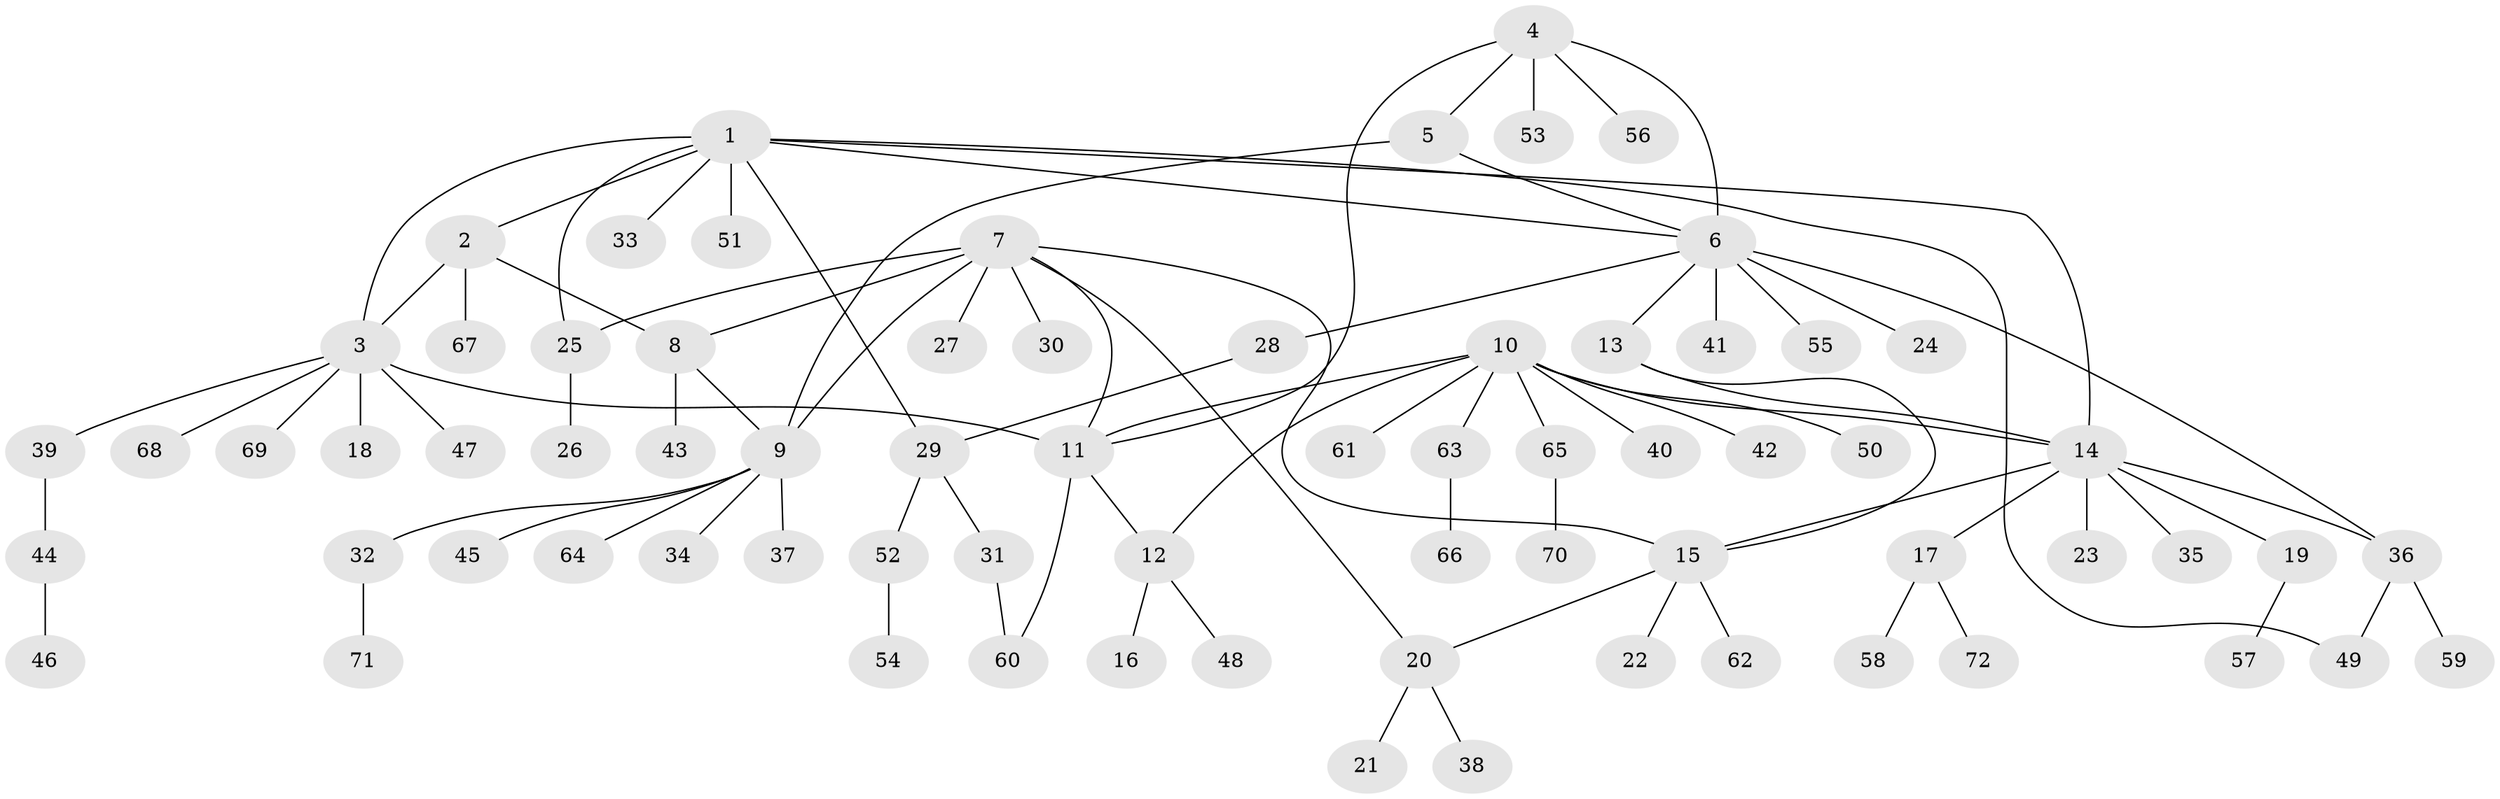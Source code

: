 // Generated by graph-tools (version 1.1) at 2025/15/03/09/25 04:15:49]
// undirected, 72 vertices, 88 edges
graph export_dot {
graph [start="1"]
  node [color=gray90,style=filled];
  1;
  2;
  3;
  4;
  5;
  6;
  7;
  8;
  9;
  10;
  11;
  12;
  13;
  14;
  15;
  16;
  17;
  18;
  19;
  20;
  21;
  22;
  23;
  24;
  25;
  26;
  27;
  28;
  29;
  30;
  31;
  32;
  33;
  34;
  35;
  36;
  37;
  38;
  39;
  40;
  41;
  42;
  43;
  44;
  45;
  46;
  47;
  48;
  49;
  50;
  51;
  52;
  53;
  54;
  55;
  56;
  57;
  58;
  59;
  60;
  61;
  62;
  63;
  64;
  65;
  66;
  67;
  68;
  69;
  70;
  71;
  72;
  1 -- 2;
  1 -- 3;
  1 -- 6;
  1 -- 14;
  1 -- 25;
  1 -- 29;
  1 -- 33;
  1 -- 49;
  1 -- 51;
  2 -- 3;
  2 -- 8;
  2 -- 67;
  3 -- 11;
  3 -- 18;
  3 -- 39;
  3 -- 47;
  3 -- 68;
  3 -- 69;
  4 -- 5;
  4 -- 6;
  4 -- 11;
  4 -- 53;
  4 -- 56;
  5 -- 6;
  5 -- 9;
  6 -- 13;
  6 -- 24;
  6 -- 28;
  6 -- 36;
  6 -- 41;
  6 -- 55;
  7 -- 8;
  7 -- 9;
  7 -- 11;
  7 -- 15;
  7 -- 20;
  7 -- 25;
  7 -- 27;
  7 -- 30;
  8 -- 9;
  8 -- 43;
  9 -- 32;
  9 -- 34;
  9 -- 37;
  9 -- 45;
  9 -- 64;
  10 -- 11;
  10 -- 12;
  10 -- 14;
  10 -- 40;
  10 -- 42;
  10 -- 50;
  10 -- 61;
  10 -- 63;
  10 -- 65;
  11 -- 12;
  11 -- 60;
  12 -- 16;
  12 -- 48;
  13 -- 14;
  13 -- 15;
  14 -- 15;
  14 -- 17;
  14 -- 19;
  14 -- 23;
  14 -- 35;
  14 -- 36;
  15 -- 20;
  15 -- 22;
  15 -- 62;
  17 -- 58;
  17 -- 72;
  19 -- 57;
  20 -- 21;
  20 -- 38;
  25 -- 26;
  28 -- 29;
  29 -- 31;
  29 -- 52;
  31 -- 60;
  32 -- 71;
  36 -- 49;
  36 -- 59;
  39 -- 44;
  44 -- 46;
  52 -- 54;
  63 -- 66;
  65 -- 70;
}
